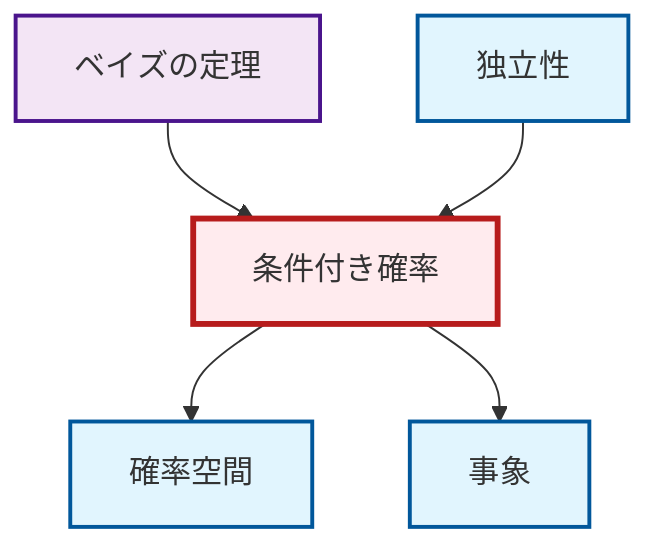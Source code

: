 graph TD
    classDef definition fill:#e1f5fe,stroke:#01579b,stroke-width:2px
    classDef theorem fill:#f3e5f5,stroke:#4a148c,stroke-width:2px
    classDef axiom fill:#fff3e0,stroke:#e65100,stroke-width:2px
    classDef example fill:#e8f5e9,stroke:#1b5e20,stroke-width:2px
    classDef current fill:#ffebee,stroke:#b71c1c,stroke-width:3px
    def-event["事象"]:::definition
    def-independence["独立性"]:::definition
    thm-bayes["ベイズの定理"]:::theorem
    def-probability-space["確率空間"]:::definition
    def-conditional-probability["条件付き確率"]:::definition
    def-conditional-probability --> def-probability-space
    thm-bayes --> def-conditional-probability
    def-independence --> def-conditional-probability
    def-conditional-probability --> def-event
    class def-conditional-probability current
